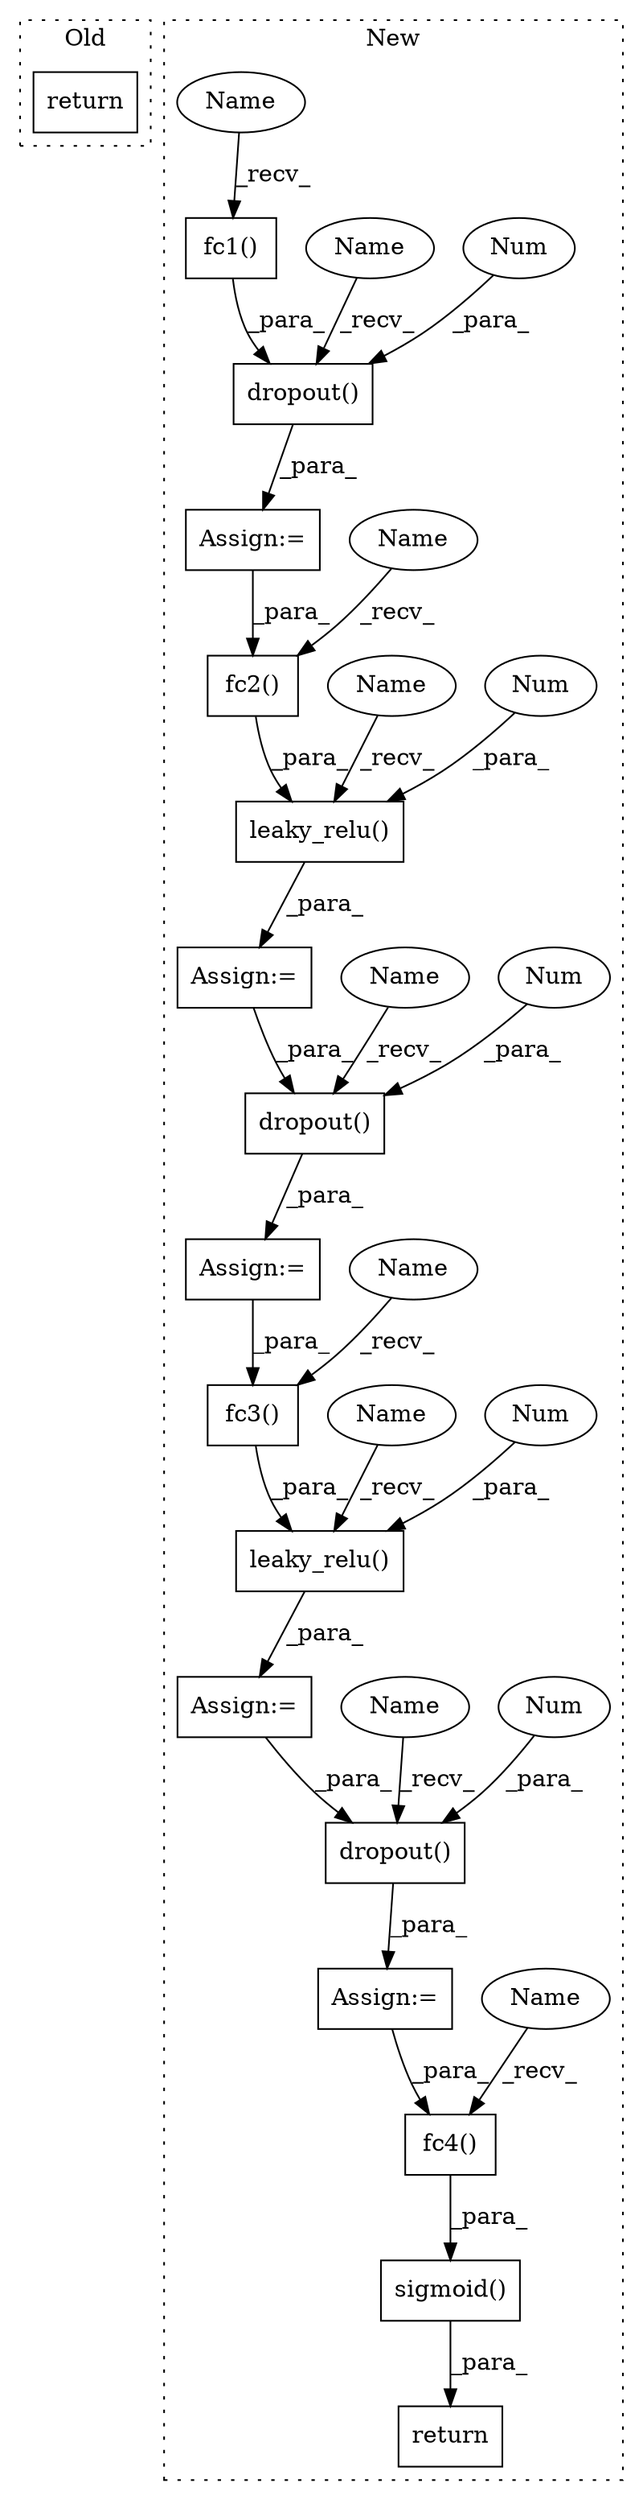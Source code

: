 digraph G {
subgraph cluster0 {
1 [label="return" a="93" s="1352" l="7" shape="box"];
label = "Old";
style="dotted";
}
subgraph cluster1 {
2 [label="fc3()" a="75" s="1514,1524" l="9,1" shape="box"];
3 [label="fc1()" a="75" s="1368,1378" l="9,1" shape="box"];
4 [label="Assign:=" a="68" s="1541" l="3" shape="box"];
5 [label="Assign:=" a="68" s="1498" l="3" shape="box"];
6 [label="Assign:=" a="68" s="1425" l="3" shape="box"];
7 [label="fc2()" a="75" s="1441,1451" l="9,1" shape="box"];
8 [label="return" a="93" s="1570" l="7" shape="box"];
9 [label="leaky_relu()" a="75" s="1501,1530" l="13,1" shape="box"];
10 [label="dropout()" a="75" s="1471,1487" l="10,1" shape="box"];
11 [label="fc4()" a="75" s="1591,1601" l="9,1" shape="box"];
12 [label="leaky_relu()" a="75" s="1428,1457" l="13,1" shape="box"];
13 [label="dropout()" a="75" s="1544,1560" l="10,1" shape="box"];
14 [label="sigmoid()" a="75" s="1577,1602" l="14,1" shape="box"];
15 [label="dropout()" a="75" s="1398,1414" l="10,1" shape="box"];
16 [label="Num" a="76" s="1527" l="3" shape="ellipse"];
17 [label="Num" a="76" s="1454" l="3" shape="ellipse"];
18 [label="Num" a="76" s="1411" l="3" shape="ellipse"];
19 [label="Num" a="76" s="1557" l="3" shape="ellipse"];
20 [label="Num" a="76" s="1484" l="3" shape="ellipse"];
21 [label="Assign:=" a="68" s="1395" l="3" shape="box"];
22 [label="Assign:=" a="68" s="1468" l="3" shape="box"];
23 [label="Name" a="87" s="1501" l="1" shape="ellipse"];
24 [label="Name" a="87" s="1428" l="1" shape="ellipse"];
25 [label="Name" a="87" s="1544" l="1" shape="ellipse"];
26 [label="Name" a="87" s="1398" l="1" shape="ellipse"];
27 [label="Name" a="87" s="1471" l="1" shape="ellipse"];
28 [label="Name" a="87" s="1514" l="4" shape="ellipse"];
29 [label="Name" a="87" s="1591" l="4" shape="ellipse"];
30 [label="Name" a="87" s="1441" l="4" shape="ellipse"];
31 [label="Name" a="87" s="1368" l="4" shape="ellipse"];
label = "New";
style="dotted";
}
2 -> 9 [label="_para_"];
3 -> 15 [label="_para_"];
4 -> 11 [label="_para_"];
5 -> 13 [label="_para_"];
6 -> 10 [label="_para_"];
7 -> 12 [label="_para_"];
9 -> 5 [label="_para_"];
10 -> 22 [label="_para_"];
11 -> 14 [label="_para_"];
12 -> 6 [label="_para_"];
13 -> 4 [label="_para_"];
14 -> 8 [label="_para_"];
15 -> 21 [label="_para_"];
16 -> 9 [label="_para_"];
17 -> 12 [label="_para_"];
18 -> 15 [label="_para_"];
19 -> 13 [label="_para_"];
20 -> 10 [label="_para_"];
21 -> 7 [label="_para_"];
22 -> 2 [label="_para_"];
23 -> 9 [label="_recv_"];
24 -> 12 [label="_recv_"];
25 -> 13 [label="_recv_"];
26 -> 15 [label="_recv_"];
27 -> 10 [label="_recv_"];
28 -> 2 [label="_recv_"];
29 -> 11 [label="_recv_"];
30 -> 7 [label="_recv_"];
31 -> 3 [label="_recv_"];
}